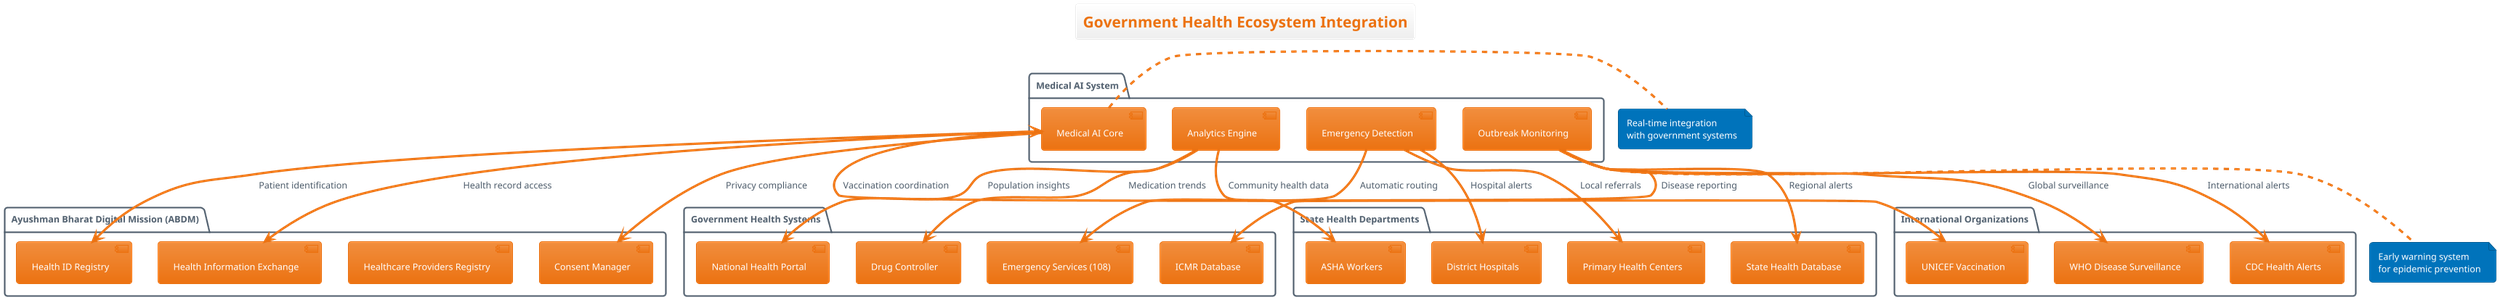 @startuml Government_Integration
!theme aws-orange
title Government Health Ecosystem Integration

package "Medical AI System" {
  [Medical AI Core] as AI_CORE
  [Emergency Detection] as EMERGENCY
  [Analytics Engine] as ANALYTICS
  [Outbreak Monitoring] as OUTBREAK
}

package "Ayushman Bharat Digital Mission (ABDM)" {
  [Health ID Registry] as HEALTH_ID
  [Healthcare Providers Registry] as HRP
  [Health Information Exchange] as HIE
  [Consent Manager] as CONSENT
}

package "Government Health Systems" {
  [ICMR Database] as ICMR
  [National Health Portal] as NHP
  [Drug Controller] as DRUG
  [Emergency Services (108)] as ES_108
}

package "State Health Departments" {
  [State Health Database] as STATE_DB
  [District Hospitals] as DISTRICT
  [Primary Health Centers] as PHC
  [ASHA Workers] as ASHA
}

package "International Organizations" {
  [WHO Disease Surveillance] as WHO
  [CDC Health Alerts] as CDC
  [UNICEF Vaccination] as UNICEF
}

' Core Integrations
AI_CORE <--> HEALTH_ID : Patient identification
AI_CORE <--> HIE : Health record access
AI_CORE --> CONSENT : Privacy compliance

EMERGENCY --> ES_108 : Automatic routing
EMERGENCY --> DISTRICT : Hospital alerts
EMERGENCY --> PHC : Local referrals

OUTBREAK --> ICMR : Disease reporting
OUTBREAK --> STATE_DB : Regional alerts
OUTBREAK --> WHO : Global surveillance

ANALYTICS --> NHP : Population insights
ANALYTICS --> DRUG : Medication trends
ANALYTICS --> ASHA : Community health data

' External Connections
OUTBREAK --> CDC : International alerts
AI_CORE --> UNICEF : Vaccination coordination

note right of AI_CORE : Real-time integration\nwith government systems

note bottom of OUTBREAK : Early warning system\nfor epidemic prevention

@enduml